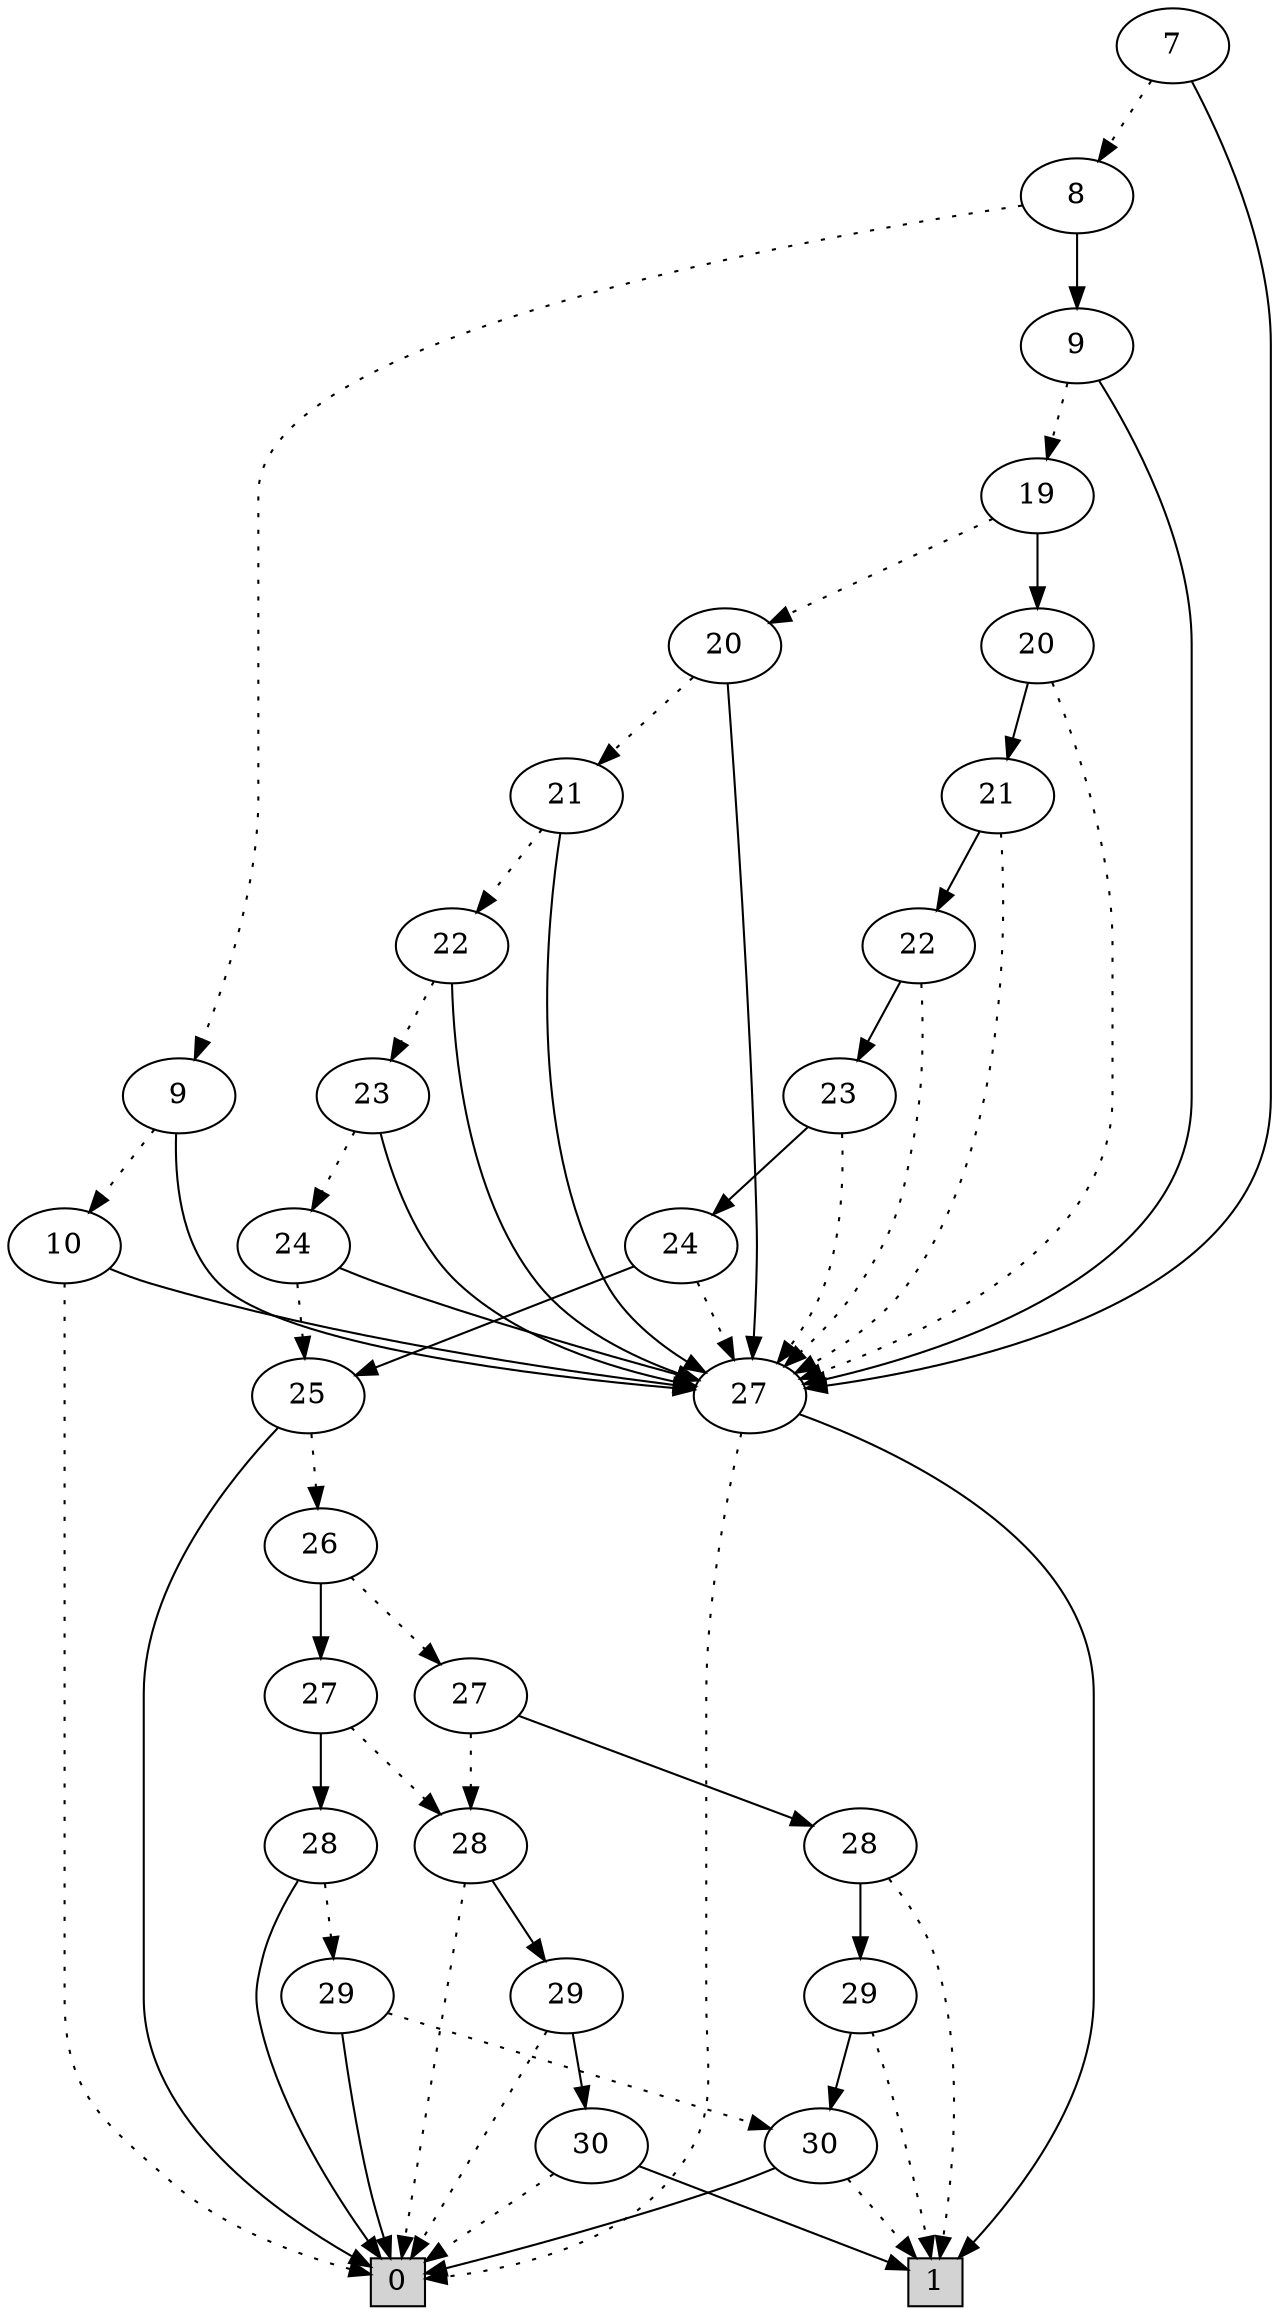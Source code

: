 digraph G {
0 [shape=box, label="0", style=filled, shape=box, height=0.3, width=0.3];
1 [shape=box, label="1", style=filled, shape=box, height=0.3, width=0.3];
969 [label="7"];
969 -> 968 [style=dotted];
969 -> 56 [style=filled];
968 [label="8"];
968 -> 871 [style=dotted];
968 -> 967 [style=filled];
871 [label="9"];
871 -> 870 [style=dotted];
871 -> 56 [style=filled];
870 [label="10"];
870 -> 0 [style=dotted];
870 -> 56 [style=filled];
56 [label="27"];
56 -> 0 [style=dotted];
56 -> 1 [style=filled];
967 [label="9"];
967 -> 966 [style=dotted];
967 -> 56 [style=filled];
966 [label="19"];
966 -> 960 [style=dotted];
966 -> 965 [style=filled];
960 [label="20"];
960 -> 959 [style=dotted];
960 -> 56 [style=filled];
959 [label="21"];
959 -> 958 [style=dotted];
959 -> 56 [style=filled];
958 [label="22"];
958 -> 957 [style=dotted];
958 -> 56 [style=filled];
957 [label="23"];
957 -> 956 [style=dotted];
957 -> 56 [style=filled];
956 [label="24"];
956 -> 910 [style=dotted];
956 -> 56 [style=filled];
910 [label="25"];
910 -> 909 [style=dotted];
910 -> 0 [style=filled];
909 [label="26"];
909 -> 907 [style=dotted];
909 -> 908 [style=filled];
907 [label="27"];
907 -> 394 [style=dotted];
907 -> 395 [style=filled];
394 [label="28"];
394 -> 0 [style=dotted];
394 -> 392 [style=filled];
392 [label="29"];
392 -> 0 [style=dotted];
392 -> 62 [style=filled];
62 [label="30"];
62 -> 0 [style=dotted];
62 -> 1 [style=filled];
395 [label="28"];
395 -> 1 [style=dotted];
395 -> 393 [style=filled];
393 [label="29"];
393 -> 1 [style=dotted];
393 -> 63 [style=filled];
63 [label="30"];
63 -> 1 [style=dotted];
63 -> 0 [style=filled];
908 [label="27"];
908 -> 394 [style=dotted];
908 -> 654 [style=filled];
654 [label="28"];
654 -> 602 [style=dotted];
654 -> 0 [style=filled];
602 [label="29"];
602 -> 63 [style=dotted];
602 -> 0 [style=filled];
965 [label="20"];
965 -> 56 [style=dotted];
965 -> 964 [style=filled];
964 [label="21"];
964 -> 56 [style=dotted];
964 -> 963 [style=filled];
963 [label="22"];
963 -> 56 [style=dotted];
963 -> 962 [style=filled];
962 [label="23"];
962 -> 56 [style=dotted];
962 -> 961 [style=filled];
961 [label="24"];
961 -> 56 [style=dotted];
961 -> 910 [style=filled];
}
